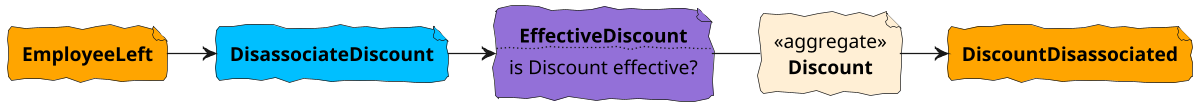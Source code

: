 @startuml
!include <tupadr3/common>
!include <tupadr3/font-awesome-5/clock>
!include <tupadr3/font-awesome-5/calendar_alt>
!include <tupadr3/font-awesome-5/gripfire>

skinparam defaultFontName Purisa
skinparam handwritten true
skinparam backgroundcolor transparent

skinparam defaultTextAlignment center


scale 1200*480


file EmployeeLeft #Orange [
    **EmployeeLeft**
]

file DiscountDisassociated #Orange [
    **DiscountDisassociated**
]

file DisassociateDiscount #DeepSkyBlue [
    **DisassociateDiscount**
]

file EffectiveDiscount #MediumPurple [
    **EffectiveDiscount**
....
   is Discount effective?
]

file Discount1 #PapayaWhip [
    <<aggregate>>
    **Discount**
]

EmployeeLeft -> DisassociateDiscount
DisassociateDiscount -> EffectiveDiscount
EffectiveDiscount - Discount1
Discount1 -> DiscountDisassociated


@enduml